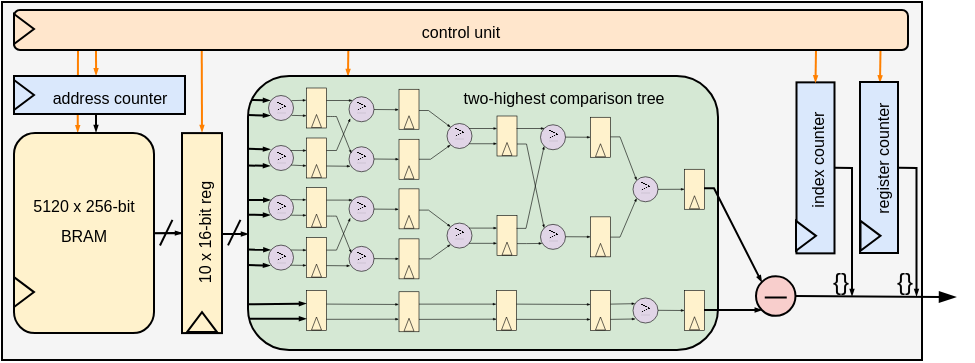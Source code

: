 <mxfile version="28.0.3">
  <diagram name="Page-1" id="Lm2m_auR1M7aOtymmEws">
    <mxGraphModel dx="698" dy="367" grid="1" gridSize="1" guides="1" tooltips="1" connect="1" arrows="1" fold="1" page="1" pageScale="1" pageWidth="595" pageHeight="842" math="1" shadow="0">
      <root>
        <mxCell id="0" />
        <mxCell id="1" parent="0" />
        <mxCell id="u5LdR0DTFu8338qAbrxq-363" value="" style="rounded=0;whiteSpace=wrap;html=1;fillColor=#f5f5f5;fontColor=#333333;strokeColor=#000000;" vertex="1" parent="1">
          <mxGeometry x="24" y="16" width="460" height="179" as="geometry" />
        </mxCell>
        <mxCell id="u5LdR0DTFu8338qAbrxq-368" value="" style="endArrow=blockThin;html=1;rounded=0;endSize=1;endFill=1;entryX=1;entryY=0.5;entryDx=0;entryDy=0;fillColor=#e51400;strokeColor=#FF8000;" edge="1" parent="1">
          <mxGeometry width="50" height="50" relative="1" as="geometry">
            <mxPoint x="463.25" y="40" as="sourcePoint" />
            <mxPoint x="463" y="56.18" as="targetPoint" />
          </mxGeometry>
        </mxCell>
        <mxCell id="u5LdR0DTFu8338qAbrxq-341" value="" style="rounded=0;whiteSpace=wrap;html=1;fillColor=#dae8fc;strokeColor=#000000;rotation=-90;" vertex="1" parent="1">
          <mxGeometry x="388" y="89.43" width="85.5" height="19" as="geometry" />
        </mxCell>
        <mxCell id="u5LdR0DTFu8338qAbrxq-373" value="" style="rounded=0;whiteSpace=wrap;html=1;fillColor=#dae8fc;strokeColor=#000000;rotation=-90;" vertex="1" parent="1">
          <mxGeometry x="419.75" y="89.25" width="85.5" height="19" as="geometry" />
        </mxCell>
        <mxCell id="u5LdR0DTFu8338qAbrxq-348" value="&lt;font style=&quot;font-size: 8px;&quot;&gt;index counter&lt;/font&gt;" style="text;html=1;align=center;verticalAlign=middle;whiteSpace=wrap;rounded=0;rotation=-90;" vertex="1" parent="1">
          <mxGeometry x="384.25" y="79.56" width="93" height="30" as="geometry" />
        </mxCell>
        <mxCell id="u5LdR0DTFu8338qAbrxq-358" value="" style="endArrow=blockThin;html=1;rounded=0;endSize=1;endFill=1;entryX=0.455;entryY=-0.004;entryDx=0;entryDy=0;entryPerimeter=0;fillColor=#e51400;strokeColor=#FF8000;" edge="1" parent="1" target="u5LdR0DTFu8338qAbrxq-1">
          <mxGeometry width="50" height="50" relative="1" as="geometry">
            <mxPoint x="62" y="40" as="sourcePoint" />
            <mxPoint x="62" y="53" as="targetPoint" />
          </mxGeometry>
        </mxCell>
        <mxCell id="u5LdR0DTFu8338qAbrxq-354" value="" style="endArrow=blockThin;html=1;rounded=0;endSize=1;endFill=1;entryX=1;entryY=0.5;entryDx=0;entryDy=0;fillColor=#e51400;strokeColor=#FF8000;" edge="1" parent="1">
          <mxGeometry width="50" height="50" relative="1" as="geometry">
            <mxPoint x="431" y="40" as="sourcePoint" />
            <mxPoint x="430.75" y="56.18" as="targetPoint" />
          </mxGeometry>
        </mxCell>
        <mxCell id="u5LdR0DTFu8338qAbrxq-357" value="" style="endArrow=blockThin;html=1;rounded=0;endSize=1;endFill=1;entryX=0.48;entryY=-0.018;entryDx=0;entryDy=0;entryPerimeter=0;fillColor=#e51400;strokeColor=#FF8000;" edge="1" parent="1" target="u5LdR0DTFu8338qAbrxq-339">
          <mxGeometry width="50" height="50" relative="1" as="geometry">
            <mxPoint x="71" y="40" as="sourcePoint" />
            <mxPoint x="71" y="52" as="targetPoint" />
          </mxGeometry>
        </mxCell>
        <mxCell id="u5LdR0DTFu8338qAbrxq-360" value="" style="endArrow=blockThin;html=1;rounded=0;endSize=1;endFill=1;exitX=0.21;exitY=1.035;exitDx=0;exitDy=0;exitPerimeter=0;fillColor=#e51400;strokeColor=#FF8000;" edge="1" parent="1">
          <mxGeometry width="50" height="50" relative="1" as="geometry">
            <mxPoint x="123.87" y="39.7" as="sourcePoint" />
            <mxPoint x="124" y="81" as="targetPoint" />
          </mxGeometry>
        </mxCell>
        <mxCell id="u5LdR0DTFu8338qAbrxq-361" value="" style="endArrow=blockThin;html=1;rounded=0;endSize=1;endFill=1;fillColor=#e51400;strokeColor=#FF8000;" edge="1" parent="1">
          <mxGeometry width="50" height="50" relative="1" as="geometry">
            <mxPoint x="197.16" y="40" as="sourcePoint" />
            <mxPoint x="197" y="53" as="targetPoint" />
          </mxGeometry>
        </mxCell>
        <mxCell id="u5LdR0DTFu8338qAbrxq-352" value="&lt;font style=&quot;font-size: 8px;&quot;&gt;control unit&lt;/font&gt;" style="rounded=1;whiteSpace=wrap;html=1;fillColor=#ffe6cc;strokeColor=#000000;" vertex="1" parent="1">
          <mxGeometry x="30" y="20" width="447" height="20" as="geometry" />
        </mxCell>
        <mxCell id="u5LdR0DTFu8338qAbrxq-339" value="" style="rounded=0;whiteSpace=wrap;html=1;fillColor=#dae8fc;strokeColor=#000000;" vertex="1" parent="1">
          <mxGeometry x="30" y="53" width="85.5" height="19" as="geometry" />
        </mxCell>
        <mxCell id="u5LdR0DTFu8338qAbrxq-347" value="&lt;font style=&quot;font-size: 8px;&quot;&gt;address counter&lt;/font&gt;" style="text;html=1;align=center;verticalAlign=middle;whiteSpace=wrap;rounded=0;" vertex="1" parent="1">
          <mxGeometry x="24" y="47.5" width="108" height="30" as="geometry" />
        </mxCell>
        <mxCell id="u5LdR0DTFu8338qAbrxq-321" value="" style="rounded=1;whiteSpace=wrap;html=1;fillColor=#d5e8d4;strokeColor=#000000;" vertex="1" parent="1">
          <mxGeometry x="147" y="53" width="235" height="137" as="geometry" />
        </mxCell>
        <mxCell id="u5LdR0DTFu8338qAbrxq-265" value="" style="ellipse;whiteSpace=wrap;html=1;aspect=fixed;fillColor=#e1d5e7;strokeColor=#000000;strokeWidth=0.3;" vertex="1" parent="1">
          <mxGeometry x="157" y="137.3" width="12.5" height="12.5" as="geometry" />
        </mxCell>
        <mxCell id="u5LdR0DTFu8338qAbrxq-301" value="&lt;font style=&quot;font-size: 6px;&quot;&gt;$$\geq$$&lt;/font&gt;" style="text;html=1;align=center;verticalAlign=middle;whiteSpace=wrap;rounded=0;fillColor=none;strokeColor=none;" vertex="1" parent="1">
          <mxGeometry x="155.75" y="136.43" width="15" height="15" as="geometry" />
        </mxCell>
        <mxCell id="u5LdR0DTFu8338qAbrxq-231" value="" style="ellipse;whiteSpace=wrap;html=1;aspect=fixed;fillColor=#f8cecc;strokeColor=#000000;strokeWidth=1;" vertex="1" parent="1">
          <mxGeometry x="401" y="153.18" width="19.75" height="19.75" as="geometry" />
        </mxCell>
        <mxCell id="u5LdR0DTFu8338qAbrxq-228" value="" style="ellipse;whiteSpace=wrap;html=1;aspect=fixed;fillColor=#e1d5e7;strokeColor=#000000;strokeWidth=0.3;" vertex="1" parent="1">
          <mxGeometry x="339.25" y="163.75" width="12.5" height="12.5" as="geometry" />
        </mxCell>
        <mxCell id="u5LdR0DTFu8338qAbrxq-226" value="" style="ellipse;whiteSpace=wrap;html=1;aspect=fixed;fillColor=#e1d5e7;strokeColor=#000000;strokeWidth=0.3;" vertex="1" parent="1">
          <mxGeometry x="339.25" y="103.13" width="12.5" height="12.5" as="geometry" />
        </mxCell>
        <mxCell id="u5LdR0DTFu8338qAbrxq-264" value="" style="ellipse;whiteSpace=wrap;html=1;aspect=fixed;fillColor=#e1d5e7;strokeColor=#000000;strokeWidth=0.3;" vertex="1" parent="1">
          <mxGeometry x="157" y="112.3" width="12.5" height="12.5" as="geometry" />
        </mxCell>
        <mxCell id="u5LdR0DTFu8338qAbrxq-261" value="" style="ellipse;whiteSpace=wrap;html=1;aspect=fixed;fillColor=#e1d5e7;strokeColor=#000000;strokeWidth=0.3;" vertex="1" parent="1">
          <mxGeometry x="293" y="126.93" width="12.5" height="12.5" as="geometry" />
        </mxCell>
        <mxCell id="u5LdR0DTFu8338qAbrxq-216" value="" style="ellipse;whiteSpace=wrap;html=1;aspect=fixed;fillColor=#e1d5e7;strokeColor=#000000;strokeWidth=0.3;" vertex="1" parent="1">
          <mxGeometry x="293" y="77.13" width="12.5" height="12.5" as="geometry" />
        </mxCell>
        <mxCell id="u5LdR0DTFu8338qAbrxq-217" value="&lt;font style=&quot;font-size: 6px;&quot;&gt;$$\geq$$&lt;/font&gt;" style="text;html=1;align=center;verticalAlign=middle;whiteSpace=wrap;rounded=0;fillColor=none;strokeColor=none;" vertex="1" parent="1">
          <mxGeometry x="291.75" y="75.63" width="15" height="15" as="geometry" />
        </mxCell>
        <mxCell id="u5LdR0DTFu8338qAbrxq-269" value="&lt;font style=&quot;font-size: 6px;&quot;&gt;$$\geq$$&lt;/font&gt;" style="text;html=1;align=center;verticalAlign=middle;whiteSpace=wrap;rounded=0;fillColor=none;strokeColor=none;" vertex="1" parent="1">
          <mxGeometry x="291.75" y="125.43" width="15" height="15" as="geometry" />
        </mxCell>
        <mxCell id="u5LdR0DTFu8338qAbrxq-208" value="" style="ellipse;whiteSpace=wrap;html=1;aspect=fixed;fillColor=#e1d5e7;strokeColor=#000000;strokeWidth=0.3;" vertex="1" parent="1">
          <mxGeometry x="246.25" y="76.5" width="12.5" height="12.5" as="geometry" />
        </mxCell>
        <mxCell id="u5LdR0DTFu8338qAbrxq-192" value="" style="ellipse;whiteSpace=wrap;html=1;aspect=fixed;fillColor=#e1d5e7;strokeColor=#000000;strokeWidth=0.3;" vertex="1" parent="1">
          <mxGeometry x="197.25" y="88.13" width="12.5" height="12.5" as="geometry" />
        </mxCell>
        <mxCell id="u5LdR0DTFu8338qAbrxq-190" value="" style="ellipse;whiteSpace=wrap;html=1;aspect=fixed;fillColor=#e1d5e7;strokeColor=#000000;strokeWidth=0.3;" vertex="1" parent="1">
          <mxGeometry x="197.25" y="63.13" width="12.5" height="12.5" as="geometry" />
        </mxCell>
        <mxCell id="u5LdR0DTFu8338qAbrxq-169" value="" style="ellipse;whiteSpace=wrap;html=1;aspect=fixed;fillColor=#e1d5e7;strokeColor=#000000;strokeWidth=0.3;" vertex="1" parent="1">
          <mxGeometry x="157" y="62.5" width="12.5" height="12.5" as="geometry" />
        </mxCell>
        <mxCell id="u5LdR0DTFu8338qAbrxq-174" value="" style="ellipse;whiteSpace=wrap;html=1;aspect=fixed;fillColor=#e1d5e7;strokeColor=#000000;strokeWidth=0.3;" vertex="1" parent="1">
          <mxGeometry x="157" y="87.5" width="12.5" height="12.5" as="geometry" />
        </mxCell>
        <mxCell id="u5LdR0DTFu8338qAbrxq-191" value="&lt;font style=&quot;font-size: 6px;&quot;&gt;$$\geq$$&lt;/font&gt;" style="text;html=1;align=center;verticalAlign=middle;whiteSpace=wrap;rounded=0;fillColor=none;strokeColor=none;" vertex="1" parent="1">
          <mxGeometry x="196" y="61.63" width="15" height="15" as="geometry" />
        </mxCell>
        <mxCell id="u5LdR0DTFu8338qAbrxq-193" value="&lt;font style=&quot;font-size: 6px;&quot;&gt;$$\geq$$&lt;/font&gt;" style="text;html=1;align=center;verticalAlign=middle;whiteSpace=wrap;rounded=0;fillColor=none;strokeColor=none;" vertex="1" parent="1">
          <mxGeometry x="196" y="86.63" width="15" height="15" as="geometry" />
        </mxCell>
        <mxCell id="u5LdR0DTFu8338qAbrxq-209" value="&lt;font style=&quot;font-size: 6px;&quot;&gt;$$\geq$$&lt;/font&gt;" style="text;html=1;align=center;verticalAlign=middle;whiteSpace=wrap;rounded=0;fillColor=none;strokeColor=none;" vertex="1" parent="1">
          <mxGeometry x="245" y="74" width="15" height="15" as="geometry" />
        </mxCell>
        <mxCell id="u5LdR0DTFu8338qAbrxq-227" value="&lt;font style=&quot;font-size: 6px;&quot;&gt;$$\geq$$&lt;/font&gt;" style="text;html=1;align=center;verticalAlign=middle;whiteSpace=wrap;rounded=0;fillColor=none;strokeColor=none;" vertex="1" parent="1">
          <mxGeometry x="338" y="101.63" width="15" height="15" as="geometry" />
        </mxCell>
        <mxCell id="u5LdR0DTFu8338qAbrxq-229" value="&lt;font style=&quot;font-size: 6px;&quot;&gt;$$\geq$$&lt;/font&gt;" style="text;html=1;align=center;verticalAlign=middle;whiteSpace=wrap;rounded=0;fillColor=none;strokeColor=none;" vertex="1" parent="1">
          <mxGeometry x="338" y="162.13" width="15" height="15" as="geometry" />
        </mxCell>
        <mxCell id="u5LdR0DTFu8338qAbrxq-334" style="edgeStyle=orthogonalEdgeStyle;rounded=0;orthogonalLoop=1;jettySize=auto;html=1;entryX=0.5;entryY=1;entryDx=0;entryDy=0;endSize=1;endArrow=blockThin;endFill=1;" edge="1" parent="1" source="u5LdR0DTFu8338qAbrxq-1" target="u5LdR0DTFu8338qAbrxq-5">
          <mxGeometry relative="1" as="geometry" />
        </mxCell>
        <mxCell id="u5LdR0DTFu8338qAbrxq-1" value="&lt;font style=&quot;font-size: 8px;&quot; face=&quot;Helvetica&quot;&gt;BRAM&lt;/font&gt;" style="rounded=1;whiteSpace=wrap;html=1;fillColor=#fff2cc;strokeColor=#000000;" vertex="1" parent="1">
          <mxGeometry x="30" y="81.55" width="70" height="100" as="geometry" />
        </mxCell>
        <mxCell id="u5LdR0DTFu8338qAbrxq-2" value="&lt;font style=&quot;font-size: 8px;&quot;&gt;5120 x 256-bit&lt;/font&gt;" style="text;html=1;align=center;verticalAlign=middle;whiteSpace=wrap;rounded=0;" vertex="1" parent="1">
          <mxGeometry x="25" y="111.55" width="80" height="10" as="geometry" />
        </mxCell>
        <mxCell id="u5LdR0DTFu8338qAbrxq-5" value="" style="rounded=0;whiteSpace=wrap;html=1;rotation=90;fillColor=#fff2cc;strokeColor=#000000;" vertex="1" parent="1">
          <mxGeometry x="74" y="121.55" width="100" height="20" as="geometry" />
        </mxCell>
        <mxCell id="u5LdR0DTFu8338qAbrxq-8" value="" style="triangle;whiteSpace=wrap;html=1;fillColor=#FFF2CC;strokeColor=#000000;" vertex="1" parent="1">
          <mxGeometry x="30" y="153.55" width="10" height="15" as="geometry" />
        </mxCell>
        <mxCell id="u5LdR0DTFu8338qAbrxq-3" value="" style="triangle;whiteSpace=wrap;html=1;fillColor=#fff2cc;strokeColor=#000000;rotation=-90;" vertex="1" parent="1">
          <mxGeometry x="119" y="168.55" width="10" height="15" as="geometry" />
        </mxCell>
        <mxCell id="u5LdR0DTFu8338qAbrxq-9" value="&lt;font style=&quot;font-size: 8px;&quot;&gt;10 x 16-bit&amp;nbsp;reg&lt;/font&gt;" style="text;html=1;align=center;verticalAlign=middle;whiteSpace=wrap;rounded=0;rotation=-90;" vertex="1" parent="1">
          <mxGeometry x="87.75" y="126.05" width="72.5" height="11" as="geometry" />
        </mxCell>
        <mxCell id="u5LdR0DTFu8338qAbrxq-170" value="" style="rounded=0;whiteSpace=wrap;html=1;strokeWidth=0.3;fillColor=#fff2cc;strokeColor=#000000;" vertex="1" parent="1">
          <mxGeometry x="271" y="160" width="10" height="20" as="geometry" />
        </mxCell>
        <mxCell id="u5LdR0DTFu8338qAbrxq-171" value="" style="triangle;whiteSpace=wrap;html=1;rotation=-90;strokeWidth=0.3;fillColor=#fff2cc;strokeColor=#000000;" vertex="1" parent="1">
          <mxGeometry x="272.75" y="174" width="6.5" height="5" as="geometry" />
        </mxCell>
        <mxCell id="u5LdR0DTFu8338qAbrxq-180" value="" style="rounded=0;whiteSpace=wrap;html=1;strokeWidth=0.3;fillColor=#fff2cc;strokeColor=#000000;" vertex="1" parent="1">
          <mxGeometry x="176" y="58.75" width="10" height="20" as="geometry" />
        </mxCell>
        <mxCell id="u5LdR0DTFu8338qAbrxq-181" value="" style="triangle;whiteSpace=wrap;html=1;rotation=-90;strokeWidth=0.3;fillColor=#fff2cc;strokeColor=#000000;" vertex="1" parent="1">
          <mxGeometry x="177.75" y="72.75" width="6.5" height="5" as="geometry" />
        </mxCell>
        <mxCell id="u5LdR0DTFu8338qAbrxq-182" value="" style="rounded=0;whiteSpace=wrap;html=1;strokeWidth=0.3;fillColor=#fff2cc;strokeColor=#000000;" vertex="1" parent="1">
          <mxGeometry x="176" y="83.75" width="10" height="20" as="geometry" />
        </mxCell>
        <mxCell id="u5LdR0DTFu8338qAbrxq-183" value="" style="triangle;whiteSpace=wrap;html=1;rotation=-90;strokeWidth=0.3;fillColor=#fff2cc;strokeColor=#000000;" vertex="1" parent="1">
          <mxGeometry x="177.75" y="97.75" width="6.5" height="5" as="geometry" />
        </mxCell>
        <mxCell id="u5LdR0DTFu8338qAbrxq-188" value="" style="rounded=0;whiteSpace=wrap;html=1;strokeWidth=0.3;fillColor=#fff2cc;strokeColor=#000000;" vertex="1" parent="1">
          <mxGeometry x="176" y="160" width="10" height="20" as="geometry" />
        </mxCell>
        <mxCell id="u5LdR0DTFu8338qAbrxq-189" value="" style="triangle;whiteSpace=wrap;html=1;rotation=-90;strokeWidth=0.3;fillColor=#fff2cc;strokeColor=#000000;" vertex="1" parent="1">
          <mxGeometry x="177.75" y="174" width="6.5" height="5" as="geometry" />
        </mxCell>
        <mxCell id="u5LdR0DTFu8338qAbrxq-198" value="" style="rounded=0;whiteSpace=wrap;html=1;strokeWidth=0.3;fillColor=#fff2cc;strokeColor=#000000;" vertex="1" parent="1">
          <mxGeometry x="222.25" y="59.38" width="10" height="20" as="geometry" />
        </mxCell>
        <mxCell id="u5LdR0DTFu8338qAbrxq-199" value="" style="triangle;whiteSpace=wrap;html=1;rotation=-90;strokeWidth=0.3;fillColor=#fff2cc;strokeColor=#000000;" vertex="1" parent="1">
          <mxGeometry x="224" y="73.38" width="6.5" height="5" as="geometry" />
        </mxCell>
        <mxCell id="u5LdR0DTFu8338qAbrxq-200" value="" style="rounded=0;whiteSpace=wrap;html=1;strokeWidth=0.3;fillColor=#fff2cc;strokeColor=#000000;" vertex="1" parent="1">
          <mxGeometry x="222.25" y="84.38" width="10" height="20" as="geometry" />
        </mxCell>
        <mxCell id="u5LdR0DTFu8338qAbrxq-201" value="" style="triangle;whiteSpace=wrap;html=1;rotation=-90;strokeWidth=0.3;fillColor=#fff2cc;strokeColor=#000000;" vertex="1" parent="1">
          <mxGeometry x="224" y="98.38" width="6.5" height="5" as="geometry" />
        </mxCell>
        <mxCell id="u5LdR0DTFu8338qAbrxq-206" value="" style="rounded=0;whiteSpace=wrap;html=1;strokeWidth=0.3;fillColor=#fff2cc;strokeColor=#000000;" vertex="1" parent="1">
          <mxGeometry x="222.25" y="160.63" width="10" height="20" as="geometry" />
        </mxCell>
        <mxCell id="u5LdR0DTFu8338qAbrxq-207" value="" style="triangle;whiteSpace=wrap;html=1;rotation=-90;strokeWidth=0.3;fillColor=#fff2cc;strokeColor=#000000;" vertex="1" parent="1">
          <mxGeometry x="224" y="174.63" width="6.5" height="5" as="geometry" />
        </mxCell>
        <mxCell id="u5LdR0DTFu8338qAbrxq-212" value="" style="rounded=0;whiteSpace=wrap;html=1;strokeWidth=0.3;fillColor=#fff2cc;strokeColor=#000000;" vertex="1" parent="1">
          <mxGeometry x="271.25" y="72.75" width="10" height="20" as="geometry" />
        </mxCell>
        <mxCell id="u5LdR0DTFu8338qAbrxq-213" value="" style="triangle;whiteSpace=wrap;html=1;rotation=-90;strokeWidth=0.3;fillColor=#fff2cc;strokeColor=#000000;" vertex="1" parent="1">
          <mxGeometry x="273" y="86.75" width="6.5" height="5" as="geometry" />
        </mxCell>
        <mxCell id="u5LdR0DTFu8338qAbrxq-218" value="" style="rounded=0;whiteSpace=wrap;html=1;strokeWidth=0.3;fillColor=#fff2cc;strokeColor=#000000;" vertex="1" parent="1">
          <mxGeometry x="318" y="73.38" width="10" height="20" as="geometry" />
        </mxCell>
        <mxCell id="u5LdR0DTFu8338qAbrxq-219" value="" style="triangle;whiteSpace=wrap;html=1;rotation=-90;strokeWidth=0.3;fillColor=#fff2cc;strokeColor=#000000;" vertex="1" parent="1">
          <mxGeometry x="319.75" y="87.38" width="6.5" height="5" as="geometry" />
        </mxCell>
        <mxCell id="u5LdR0DTFu8338qAbrxq-224" value="" style="rounded=0;whiteSpace=wrap;html=1;strokeWidth=0.3;fillColor=#fff2cc;strokeColor=#000000;" vertex="1" parent="1">
          <mxGeometry x="318" y="160" width="10" height="20" as="geometry" />
        </mxCell>
        <mxCell id="u5LdR0DTFu8338qAbrxq-225" value="" style="triangle;whiteSpace=wrap;html=1;rotation=-90;strokeWidth=0.3;fillColor=#fff2cc;strokeColor=#000000;" vertex="1" parent="1">
          <mxGeometry x="319.75" y="174" width="6.5" height="5" as="geometry" />
        </mxCell>
        <mxCell id="u5LdR0DTFu8338qAbrxq-235" value="" style="rounded=0;whiteSpace=wrap;html=1;strokeWidth=0.3;fillColor=#fff2cc;strokeColor=#000000;" vertex="1" parent="1">
          <mxGeometry x="365" y="99.38" width="10" height="20" as="geometry" />
        </mxCell>
        <mxCell id="u5LdR0DTFu8338qAbrxq-236" value="" style="triangle;whiteSpace=wrap;html=1;rotation=-90;strokeWidth=0.3;fillColor=#fff2cc;strokeColor=#000000;" vertex="1" parent="1">
          <mxGeometry x="366.75" y="113.38" width="6.5" height="5" as="geometry" />
        </mxCell>
        <mxCell id="u5LdR0DTFu8338qAbrxq-237" value="" style="rounded=0;whiteSpace=wrap;html=1;strokeWidth=0.3;fillColor=#fff2cc;strokeColor=#000000;" vertex="1" parent="1">
          <mxGeometry x="365" y="160" width="10" height="20" as="geometry" />
        </mxCell>
        <mxCell id="u5LdR0DTFu8338qAbrxq-238" value="" style="triangle;whiteSpace=wrap;html=1;rotation=-90;strokeWidth=0.3;fillColor=#fff2cc;strokeColor=#000000;" vertex="1" parent="1">
          <mxGeometry x="366.75" y="173.88" width="6.5" height="5" as="geometry" />
        </mxCell>
        <mxCell id="u5LdR0DTFu8338qAbrxq-240" value="" style="endArrow=blockThin;html=1;rounded=0;entryX=-0.012;entryY=0.306;entryDx=0;entryDy=0;entryPerimeter=0;endFill=1;endSize=1;strokeWidth=0.3;exitX=0.921;exitY=0.205;exitDx=0;exitDy=0;exitPerimeter=0;" edge="1" parent="1" source="u5LdR0DTFu8338qAbrxq-169" target="u5LdR0DTFu8338qAbrxq-180">
          <mxGeometry width="50" height="50" relative="1" as="geometry">
            <mxPoint x="169" y="65" as="sourcePoint" />
            <mxPoint x="225" y="55" as="targetPoint" />
          </mxGeometry>
        </mxCell>
        <mxCell id="u5LdR0DTFu8338qAbrxq-241" value="" style="endArrow=blockThin;html=1;rounded=0;exitX=0.922;exitY=0.795;exitDx=0;exitDy=0;exitPerimeter=0;entryX=-0.012;entryY=0.306;entryDx=0;entryDy=0;entryPerimeter=0;endFill=1;endSize=1;strokeWidth=0.3;" edge="1" parent="1" source="u5LdR0DTFu8338qAbrxq-169">
          <mxGeometry width="50" height="50" relative="1" as="geometry">
            <mxPoint x="162" y="72.62" as="sourcePoint" />
            <mxPoint x="176" y="72.62" as="targetPoint" />
          </mxGeometry>
        </mxCell>
        <mxCell id="u5LdR0DTFu8338qAbrxq-245" value="" style="endArrow=blockThin;html=1;rounded=0;exitX=0.839;exitY=0.33;exitDx=0;exitDy=0;exitPerimeter=0;endFill=1;endSize=1;strokeWidth=0.3;" edge="1" parent="1">
          <mxGeometry width="50" height="50" relative="1" as="geometry">
            <mxPoint x="186" y="65" as="sourcePoint" />
            <mxPoint x="199" y="65" as="targetPoint" />
          </mxGeometry>
        </mxCell>
        <mxCell id="u5LdR0DTFu8338qAbrxq-246" value="" style="endArrow=blockThin;html=1;rounded=0;exitX=1.016;exitY=0.712;exitDx=0;exitDy=0;exitPerimeter=0;endFill=1;endSize=1;strokeWidth=0.3;entryX=0.162;entryY=0.322;entryDx=0;entryDy=0;entryPerimeter=0;" edge="1" parent="1" source="u5LdR0DTFu8338qAbrxq-180" target="u5LdR0DTFu8338qAbrxq-193">
          <mxGeometry width="50" height="50" relative="1" as="geometry">
            <mxPoint x="186" y="72.66" as="sourcePoint" />
            <mxPoint x="199" y="72.66" as="targetPoint" />
            <Array as="points">
              <mxPoint x="187" y="73" />
              <mxPoint x="188" y="73" />
              <mxPoint x="189" y="73" />
              <mxPoint x="190" y="73" />
              <mxPoint x="191" y="73" />
            </Array>
          </mxGeometry>
        </mxCell>
        <mxCell id="u5LdR0DTFu8338qAbrxq-247" value="" style="endArrow=blockThin;html=1;rounded=0;entryX=-0.012;entryY=0.306;entryDx=0;entryDy=0;entryPerimeter=0;endFill=1;endSize=1;strokeWidth=0.3;" edge="1" parent="1">
          <mxGeometry width="50" height="50" relative="1" as="geometry">
            <mxPoint x="168" y="90" as="sourcePoint" />
            <mxPoint x="176" y="90.03" as="targetPoint" />
          </mxGeometry>
        </mxCell>
        <mxCell id="u5LdR0DTFu8338qAbrxq-248" value="" style="endArrow=blockThin;html=1;rounded=0;exitX=0.902;exitY=0.783;exitDx=0;exitDy=0;exitPerimeter=0;entryX=-0.012;entryY=0.306;entryDx=0;entryDy=0;entryPerimeter=0;endFill=1;endSize=1;strokeWidth=0.3;" edge="1" parent="1" source="u5LdR0DTFu8338qAbrxq-174">
          <mxGeometry width="50" height="50" relative="1" as="geometry">
            <mxPoint x="162" y="97.65" as="sourcePoint" />
            <mxPoint x="176" y="97.65" as="targetPoint" />
          </mxGeometry>
        </mxCell>
        <mxCell id="u5LdR0DTFu8338qAbrxq-249" value="" style="endArrow=blockThin;html=1;rounded=0;exitX=0.839;exitY=0.33;exitDx=0;exitDy=0;exitPerimeter=0;entryX=0.132;entryY=0.75;entryDx=0;entryDy=0;entryPerimeter=0;endFill=1;endSize=1;strokeWidth=0.3;" edge="1" parent="1" target="u5LdR0DTFu8338qAbrxq-193">
          <mxGeometry width="50" height="50" relative="1" as="geometry">
            <mxPoint x="186" y="97.75" as="sourcePoint" />
            <mxPoint x="200" y="97.75" as="targetPoint" />
          </mxGeometry>
        </mxCell>
        <mxCell id="u5LdR0DTFu8338qAbrxq-250" value="" style="endArrow=blockThin;html=1;rounded=0;exitX=0.839;exitY=0.33;exitDx=0;exitDy=0;exitPerimeter=0;entryX=0.127;entryY=0.819;entryDx=0;entryDy=0;entryPerimeter=0;endFill=1;endSize=1;strokeWidth=0.3;" edge="1" parent="1" target="u5LdR0DTFu8338qAbrxq-191">
          <mxGeometry width="50" height="50" relative="1" as="geometry">
            <mxPoint x="186" y="90" as="sourcePoint" />
            <mxPoint x="200" y="90" as="targetPoint" />
            <Array as="points">
              <mxPoint x="191" y="90" />
            </Array>
          </mxGeometry>
        </mxCell>
        <mxCell id="u5LdR0DTFu8338qAbrxq-251" value="" style="endArrow=blockThin;html=1;rounded=0;exitX=0.839;exitY=0.33;exitDx=0;exitDy=0;exitPerimeter=0;endFill=1;endSize=1;strokeWidth=0.3;entryX=0;entryY=0.5;entryDx=0;entryDy=0;" edge="1" parent="1" target="u5LdR0DTFu8338qAbrxq-200">
          <mxGeometry width="50" height="50" relative="1" as="geometry">
            <mxPoint x="209.75" y="94.25" as="sourcePoint" />
            <mxPoint x="221" y="94" as="targetPoint" />
          </mxGeometry>
        </mxCell>
        <mxCell id="u5LdR0DTFu8338qAbrxq-252" value="" style="endArrow=blockThin;html=1;rounded=0;exitX=0.839;exitY=0.33;exitDx=0;exitDy=0;exitPerimeter=0;endFill=1;endSize=1;strokeWidth=0.3;entryX=-0.009;entryY=0.511;entryDx=0;entryDy=0;entryPerimeter=0;" edge="1" parent="1" target="u5LdR0DTFu8338qAbrxq-198">
          <mxGeometry width="50" height="50" relative="1" as="geometry">
            <mxPoint x="209.75" y="69.5" as="sourcePoint" />
            <mxPoint x="222" y="69.25" as="targetPoint" />
          </mxGeometry>
        </mxCell>
        <mxCell id="u5LdR0DTFu8338qAbrxq-253" value="" style="endArrow=blockThin;html=1;rounded=0;exitX=0.839;exitY=0.33;exitDx=0;exitDy=0;exitPerimeter=0;endFill=1;endSize=1;strokeWidth=0.3;entryX=0;entryY=0;entryDx=0;entryDy=0;" edge="1" parent="1" target="u5LdR0DTFu8338qAbrxq-208">
          <mxGeometry width="50" height="50" relative="1" as="geometry">
            <mxPoint x="232.25" y="70" as="sourcePoint" />
            <mxPoint x="244.5" y="70.5" as="targetPoint" />
            <Array as="points">
              <mxPoint x="237" y="70" />
            </Array>
          </mxGeometry>
        </mxCell>
        <mxCell id="u5LdR0DTFu8338qAbrxq-254" value="" style="endArrow=blockThin;html=1;rounded=0;exitX=0.839;exitY=0.33;exitDx=0;exitDy=0;exitPerimeter=0;endFill=1;endSize=1;strokeWidth=0.3;entryX=0;entryY=1;entryDx=0;entryDy=0;" edge="1" parent="1" target="u5LdR0DTFu8338qAbrxq-208">
          <mxGeometry width="50" height="50" relative="1" as="geometry">
            <mxPoint x="232.25" y="94.38" as="sourcePoint" />
            <mxPoint x="247" y="103.38" as="targetPoint" />
            <Array as="points">
              <mxPoint x="238" y="94.38" />
            </Array>
          </mxGeometry>
        </mxCell>
        <mxCell id="u5LdR0DTFu8338qAbrxq-255" value="" style="endArrow=blockThin;html=1;rounded=0;exitX=0.839;exitY=0.33;exitDx=0;exitDy=0;exitPerimeter=0;entryX=-0.012;entryY=0.306;entryDx=0;entryDy=0;entryPerimeter=0;endFill=1;endSize=1;strokeWidth=0.3;" edge="1" parent="1">
          <mxGeometry width="50" height="50" relative="1" as="geometry">
            <mxPoint x="257.25" y="79" as="sourcePoint" />
            <mxPoint x="271.25" y="79" as="targetPoint" />
          </mxGeometry>
        </mxCell>
        <mxCell id="u5LdR0DTFu8338qAbrxq-256" value="" style="endArrow=blockThin;html=1;rounded=0;exitX=0.839;exitY=0.33;exitDx=0;exitDy=0;exitPerimeter=0;entryX=-0.012;entryY=0.306;entryDx=0;entryDy=0;entryPerimeter=0;endFill=1;endSize=1;strokeWidth=0.3;" edge="1" parent="1">
          <mxGeometry width="50" height="50" relative="1" as="geometry">
            <mxPoint x="257.25" y="86.62" as="sourcePoint" />
            <mxPoint x="271.25" y="86.62" as="targetPoint" />
          </mxGeometry>
        </mxCell>
        <mxCell id="u5LdR0DTFu8338qAbrxq-257" value="" style="endArrow=blockThin;html=1;rounded=0;exitX=0.839;exitY=0.33;exitDx=0;exitDy=0;exitPerimeter=0;entryX=-0.012;entryY=0.306;entryDx=0;entryDy=0;entryPerimeter=0;endFill=1;endSize=1;strokeWidth=0.3;" edge="1" parent="1">
          <mxGeometry width="50" height="50" relative="1" as="geometry">
            <mxPoint x="281" y="79" as="sourcePoint" />
            <mxPoint x="295" y="79" as="targetPoint" />
          </mxGeometry>
        </mxCell>
        <mxCell id="u5LdR0DTFu8338qAbrxq-258" value="" style="endArrow=blockThin;html=1;rounded=0;exitX=0.839;exitY=0.33;exitDx=0;exitDy=0;exitPerimeter=0;endFill=1;endSize=1;strokeWidth=0.3;entryX=0;entryY=0;entryDx=0;entryDy=0;" edge="1" parent="1" target="u5LdR0DTFu8338qAbrxq-261">
          <mxGeometry width="50" height="50" relative="1" as="geometry">
            <mxPoint x="281.25" y="86.75" as="sourcePoint" />
            <mxPoint x="299" y="114" as="targetPoint" />
            <Array as="points">
              <mxPoint x="286" y="86.75" />
            </Array>
          </mxGeometry>
        </mxCell>
        <mxCell id="u5LdR0DTFu8338qAbrxq-259" value="" style="endArrow=blockThin;html=1;rounded=0;exitX=0.839;exitY=0.33;exitDx=0;exitDy=0;exitPerimeter=0;entryX=0;entryY=0.5;entryDx=0;entryDy=0;endFill=1;endSize=1;strokeWidth=0.3;" edge="1" parent="1" target="u5LdR0DTFu8338qAbrxq-218">
          <mxGeometry width="50" height="50" relative="1" as="geometry">
            <mxPoint x="305.5" y="83.31" as="sourcePoint" />
            <mxPoint x="319.5" y="83.31" as="targetPoint" />
          </mxGeometry>
        </mxCell>
        <mxCell id="u5LdR0DTFu8338qAbrxq-260" value="" style="ellipse;whiteSpace=wrap;html=1;aspect=fixed;fillColor=#e1d5e7;strokeColor=#000000;strokeWidth=0.3;" vertex="1" parent="1">
          <mxGeometry x="246.25" y="126.3" width="12.5" height="12.5" as="geometry" />
        </mxCell>
        <mxCell id="u5LdR0DTFu8338qAbrxq-262" value="" style="ellipse;whiteSpace=wrap;html=1;aspect=fixed;fillColor=#e1d5e7;strokeColor=#000000;strokeWidth=0.3;" vertex="1" parent="1">
          <mxGeometry x="197.25" y="137.93" width="12.5" height="12.5" as="geometry" />
        </mxCell>
        <mxCell id="u5LdR0DTFu8338qAbrxq-263" value="" style="ellipse;whiteSpace=wrap;html=1;aspect=fixed;fillColor=#e1d5e7;strokeColor=#000000;strokeWidth=0.3;" vertex="1" parent="1">
          <mxGeometry x="197.25" y="112.93" width="12.5" height="12.5" as="geometry" />
        </mxCell>
        <mxCell id="u5LdR0DTFu8338qAbrxq-266" value="&lt;font style=&quot;font-size: 6px;&quot;&gt;$$\geq$$&lt;/font&gt;" style="text;html=1;align=center;verticalAlign=middle;whiteSpace=wrap;rounded=0;fillColor=none;strokeColor=none;" vertex="1" parent="1">
          <mxGeometry x="196" y="111.43" width="15" height="15" as="geometry" />
        </mxCell>
        <mxCell id="u5LdR0DTFu8338qAbrxq-267" value="&lt;font style=&quot;font-size: 6px;&quot;&gt;$$\geq$$&lt;/font&gt;" style="text;html=1;align=center;verticalAlign=middle;whiteSpace=wrap;rounded=0;fillColor=none;strokeColor=none;" vertex="1" parent="1">
          <mxGeometry x="196" y="136.43" width="15" height="15" as="geometry" />
        </mxCell>
        <mxCell id="u5LdR0DTFu8338qAbrxq-268" value="&lt;font style=&quot;font-size: 6px;&quot;&gt;$$\geq$$&lt;/font&gt;" style="text;html=1;align=center;verticalAlign=middle;whiteSpace=wrap;rounded=0;fillColor=none;strokeColor=none;" vertex="1" parent="1">
          <mxGeometry x="245" y="124.8" width="15" height="15" as="geometry" />
        </mxCell>
        <mxCell id="u5LdR0DTFu8338qAbrxq-270" value="" style="rounded=0;whiteSpace=wrap;html=1;strokeWidth=0.3;fillColor=#fff2cc;strokeColor=#000000;" vertex="1" parent="1">
          <mxGeometry x="176" y="108.55" width="10" height="20" as="geometry" />
        </mxCell>
        <mxCell id="u5LdR0DTFu8338qAbrxq-271" value="" style="triangle;whiteSpace=wrap;html=1;rotation=-90;strokeWidth=0.3;fillColor=#fff2cc;strokeColor=#000000;" vertex="1" parent="1">
          <mxGeometry x="177.75" y="122.55" width="6.5" height="5" as="geometry" />
        </mxCell>
        <mxCell id="u5LdR0DTFu8338qAbrxq-272" value="" style="rounded=0;whiteSpace=wrap;html=1;strokeWidth=0.3;fillColor=#fff2cc;strokeColor=#000000;" vertex="1" parent="1">
          <mxGeometry x="176" y="133.55" width="10" height="20" as="geometry" />
        </mxCell>
        <mxCell id="u5LdR0DTFu8338qAbrxq-273" value="" style="triangle;whiteSpace=wrap;html=1;rotation=-90;strokeWidth=0.3;fillColor=#fff2cc;strokeColor=#000000;" vertex="1" parent="1">
          <mxGeometry x="177.75" y="147.55" width="6.5" height="5" as="geometry" />
        </mxCell>
        <mxCell id="u5LdR0DTFu8338qAbrxq-274" value="" style="rounded=0;whiteSpace=wrap;html=1;strokeWidth=0.3;fillColor=#fff2cc;strokeColor=#000000;" vertex="1" parent="1">
          <mxGeometry x="222.25" y="109.18" width="10" height="20" as="geometry" />
        </mxCell>
        <mxCell id="u5LdR0DTFu8338qAbrxq-275" value="" style="triangle;whiteSpace=wrap;html=1;rotation=-90;strokeWidth=0.3;fillColor=#fff2cc;strokeColor=#000000;" vertex="1" parent="1">
          <mxGeometry x="224" y="123.18" width="6.5" height="5" as="geometry" />
        </mxCell>
        <mxCell id="u5LdR0DTFu8338qAbrxq-276" value="" style="rounded=0;whiteSpace=wrap;html=1;strokeWidth=0.3;fillColor=#fff2cc;strokeColor=#000000;" vertex="1" parent="1">
          <mxGeometry x="222.25" y="134.18" width="10" height="20" as="geometry" />
        </mxCell>
        <mxCell id="u5LdR0DTFu8338qAbrxq-277" value="" style="triangle;whiteSpace=wrap;html=1;rotation=-90;strokeWidth=0.3;fillColor=#fff2cc;strokeColor=#000000;" vertex="1" parent="1">
          <mxGeometry x="224" y="148.18" width="6.5" height="5" as="geometry" />
        </mxCell>
        <mxCell id="u5LdR0DTFu8338qAbrxq-278" value="" style="rounded=0;whiteSpace=wrap;html=1;strokeWidth=0.3;fillColor=#fff2cc;strokeColor=#000000;" vertex="1" parent="1">
          <mxGeometry x="271.25" y="122.55" width="10" height="20" as="geometry" />
        </mxCell>
        <mxCell id="u5LdR0DTFu8338qAbrxq-279" value="" style="triangle;whiteSpace=wrap;html=1;rotation=-90;strokeWidth=0.3;fillColor=#fff2cc;strokeColor=#000000;" vertex="1" parent="1">
          <mxGeometry x="273" y="136.55" width="6.5" height="5" as="geometry" />
        </mxCell>
        <mxCell id="u5LdR0DTFu8338qAbrxq-280" value="" style="rounded=0;whiteSpace=wrap;html=1;strokeWidth=0.3;fillColor=#fff2cc;strokeColor=#000000;" vertex="1" parent="1">
          <mxGeometry x="318" y="123.18" width="10" height="20" as="geometry" />
        </mxCell>
        <mxCell id="u5LdR0DTFu8338qAbrxq-281" value="" style="triangle;whiteSpace=wrap;html=1;rotation=-90;strokeWidth=0.3;fillColor=#fff2cc;strokeColor=#000000;" vertex="1" parent="1">
          <mxGeometry x="319.75" y="137.18" width="6.5" height="5" as="geometry" />
        </mxCell>
        <mxCell id="u5LdR0DTFu8338qAbrxq-282" value="" style="endArrow=blockThin;html=1;rounded=0;exitX=0.903;exitY=0.18;exitDx=0;exitDy=0;exitPerimeter=0;entryX=-0.012;entryY=0.306;entryDx=0;entryDy=0;entryPerimeter=0;endFill=1;endSize=1;strokeWidth=0.3;" edge="1" parent="1" target="u5LdR0DTFu8338qAbrxq-270" source="u5LdR0DTFu8338qAbrxq-264">
          <mxGeometry width="50" height="50" relative="1" as="geometry">
            <mxPoint x="162" y="114.8" as="sourcePoint" />
            <mxPoint x="225" y="104.8" as="targetPoint" />
          </mxGeometry>
        </mxCell>
        <mxCell id="u5LdR0DTFu8338qAbrxq-283" value="" style="endArrow=blockThin;html=1;rounded=0;exitX=0.907;exitY=0.804;exitDx=0;exitDy=0;exitPerimeter=0;entryX=-0.012;entryY=0.306;entryDx=0;entryDy=0;entryPerimeter=0;endFill=1;endSize=1;strokeWidth=0.3;" edge="1" parent="1" source="u5LdR0DTFu8338qAbrxq-264">
          <mxGeometry width="50" height="50" relative="1" as="geometry">
            <mxPoint x="162" y="122.42" as="sourcePoint" />
            <mxPoint x="176" y="122.42" as="targetPoint" />
          </mxGeometry>
        </mxCell>
        <mxCell id="u5LdR0DTFu8338qAbrxq-284" value="" style="endArrow=blockThin;html=1;rounded=0;exitX=0.839;exitY=0.33;exitDx=0;exitDy=0;exitPerimeter=0;endFill=1;endSize=1;strokeWidth=0.3;" edge="1" parent="1">
          <mxGeometry width="50" height="50" relative="1" as="geometry">
            <mxPoint x="186" y="114.8" as="sourcePoint" />
            <mxPoint x="199" y="114.8" as="targetPoint" />
          </mxGeometry>
        </mxCell>
        <mxCell id="u5LdR0DTFu8338qAbrxq-285" value="" style="endArrow=blockThin;html=1;rounded=0;exitX=1.016;exitY=0.712;exitDx=0;exitDy=0;exitPerimeter=0;endFill=1;endSize=1;strokeWidth=0.3;entryX=0.162;entryY=0.322;entryDx=0;entryDy=0;entryPerimeter=0;" edge="1" parent="1" source="u5LdR0DTFu8338qAbrxq-270" target="u5LdR0DTFu8338qAbrxq-267">
          <mxGeometry width="50" height="50" relative="1" as="geometry">
            <mxPoint x="186" y="122.46" as="sourcePoint" />
            <mxPoint x="199" y="122.46" as="targetPoint" />
            <Array as="points">
              <mxPoint x="187" y="122.8" />
              <mxPoint x="188" y="122.8" />
              <mxPoint x="189" y="122.8" />
              <mxPoint x="190" y="122.8" />
              <mxPoint x="191" y="122.8" />
            </Array>
          </mxGeometry>
        </mxCell>
        <mxCell id="u5LdR0DTFu8338qAbrxq-286" value="" style="endArrow=blockThin;html=1;rounded=0;entryX=-0.012;entryY=0.306;entryDx=0;entryDy=0;entryPerimeter=0;endFill=1;endSize=1;strokeWidth=0.3;exitX=0.832;exitY=0.221;exitDx=0;exitDy=0;exitPerimeter=0;" edge="1" parent="1" source="u5LdR0DTFu8338qAbrxq-301">
          <mxGeometry width="50" height="50" relative="1" as="geometry">
            <mxPoint x="169" y="140" as="sourcePoint" />
            <mxPoint x="176" y="139.83" as="targetPoint" />
          </mxGeometry>
        </mxCell>
        <mxCell id="u5LdR0DTFu8338qAbrxq-287" value="" style="endArrow=blockThin;html=1;rounded=0;exitX=0.827;exitY=0.728;exitDx=0;exitDy=0;exitPerimeter=0;entryX=-0.012;entryY=0.306;entryDx=0;entryDy=0;entryPerimeter=0;endFill=1;endSize=1;strokeWidth=0.3;" edge="1" parent="1" source="u5LdR0DTFu8338qAbrxq-301">
          <mxGeometry width="50" height="50" relative="1" as="geometry">
            <mxPoint x="162" y="147.45" as="sourcePoint" />
            <mxPoint x="176" y="147.45" as="targetPoint" />
          </mxGeometry>
        </mxCell>
        <mxCell id="u5LdR0DTFu8338qAbrxq-288" value="" style="endArrow=blockThin;html=1;rounded=0;exitX=0.839;exitY=0.33;exitDx=0;exitDy=0;exitPerimeter=0;entryX=0.122;entryY=0.749;entryDx=0;entryDy=0;entryPerimeter=0;endFill=1;endSize=1;strokeWidth=0.3;" edge="1" parent="1" target="u5LdR0DTFu8338qAbrxq-267">
          <mxGeometry width="50" height="50" relative="1" as="geometry">
            <mxPoint x="186" y="147.55" as="sourcePoint" />
            <mxPoint x="200" y="147.55" as="targetPoint" />
          </mxGeometry>
        </mxCell>
        <mxCell id="u5LdR0DTFu8338qAbrxq-289" value="" style="endArrow=blockThin;html=1;rounded=0;exitX=0.839;exitY=0.33;exitDx=0;exitDy=0;exitPerimeter=0;entryX=0.127;entryY=0.819;entryDx=0;entryDy=0;entryPerimeter=0;endFill=1;endSize=1;strokeWidth=0.3;" edge="1" parent="1" target="u5LdR0DTFu8338qAbrxq-266">
          <mxGeometry width="50" height="50" relative="1" as="geometry">
            <mxPoint x="186" y="139.8" as="sourcePoint" />
            <mxPoint x="200" y="139.8" as="targetPoint" />
            <Array as="points">
              <mxPoint x="191" y="139.8" />
            </Array>
          </mxGeometry>
        </mxCell>
        <mxCell id="u5LdR0DTFu8338qAbrxq-290" value="" style="endArrow=blockThin;html=1;rounded=0;exitX=0.839;exitY=0.33;exitDx=0;exitDy=0;exitPerimeter=0;endFill=1;endSize=1;strokeWidth=0.3;entryX=0;entryY=0.5;entryDx=0;entryDy=0;" edge="1" parent="1" target="u5LdR0DTFu8338qAbrxq-276">
          <mxGeometry width="50" height="50" relative="1" as="geometry">
            <mxPoint x="209.75" y="144.05" as="sourcePoint" />
            <mxPoint x="221" y="143.8" as="targetPoint" />
          </mxGeometry>
        </mxCell>
        <mxCell id="u5LdR0DTFu8338qAbrxq-291" value="" style="endArrow=blockThin;html=1;rounded=0;exitX=0.839;exitY=0.33;exitDx=0;exitDy=0;exitPerimeter=0;endFill=1;endSize=1;strokeWidth=0.3;entryX=-0.009;entryY=0.511;entryDx=0;entryDy=0;entryPerimeter=0;" edge="1" parent="1" target="u5LdR0DTFu8338qAbrxq-274">
          <mxGeometry width="50" height="50" relative="1" as="geometry">
            <mxPoint x="209.75" y="119.3" as="sourcePoint" />
            <mxPoint x="222" y="119.05" as="targetPoint" />
          </mxGeometry>
        </mxCell>
        <mxCell id="u5LdR0DTFu8338qAbrxq-292" value="" style="endArrow=blockThin;html=1;rounded=0;exitX=0.839;exitY=0.33;exitDx=0;exitDy=0;exitPerimeter=0;endFill=1;endSize=1;strokeWidth=0.3;entryX=0;entryY=0;entryDx=0;entryDy=0;" edge="1" parent="1" target="u5LdR0DTFu8338qAbrxq-260">
          <mxGeometry width="50" height="50" relative="1" as="geometry">
            <mxPoint x="232.25" y="119.8" as="sourcePoint" />
            <mxPoint x="244.5" y="120.3" as="targetPoint" />
            <Array as="points">
              <mxPoint x="237" y="119.8" />
            </Array>
          </mxGeometry>
        </mxCell>
        <mxCell id="u5LdR0DTFu8338qAbrxq-293" value="" style="endArrow=blockThin;html=1;rounded=0;exitX=0.839;exitY=0.33;exitDx=0;exitDy=0;exitPerimeter=0;endFill=1;endSize=1;strokeWidth=0.3;entryX=0;entryY=1;entryDx=0;entryDy=0;" edge="1" parent="1" target="u5LdR0DTFu8338qAbrxq-260">
          <mxGeometry width="50" height="50" relative="1" as="geometry">
            <mxPoint x="232.25" y="144.18" as="sourcePoint" />
            <mxPoint x="247" y="153.18" as="targetPoint" />
            <Array as="points">
              <mxPoint x="238" y="144.18" />
            </Array>
          </mxGeometry>
        </mxCell>
        <mxCell id="u5LdR0DTFu8338qAbrxq-294" value="" style="endArrow=blockThin;html=1;rounded=0;exitX=0.839;exitY=0.33;exitDx=0;exitDy=0;exitPerimeter=0;entryX=-0.012;entryY=0.306;entryDx=0;entryDy=0;entryPerimeter=0;endFill=1;endSize=1;strokeWidth=0.3;" edge="1" parent="1">
          <mxGeometry width="50" height="50" relative="1" as="geometry">
            <mxPoint x="257.25" y="128.8" as="sourcePoint" />
            <mxPoint x="271.25" y="128.8" as="targetPoint" />
          </mxGeometry>
        </mxCell>
        <mxCell id="u5LdR0DTFu8338qAbrxq-295" value="" style="endArrow=blockThin;html=1;rounded=0;exitX=0.839;exitY=0.33;exitDx=0;exitDy=0;exitPerimeter=0;entryX=-0.012;entryY=0.306;entryDx=0;entryDy=0;entryPerimeter=0;endFill=1;endSize=1;strokeWidth=0.3;" edge="1" parent="1">
          <mxGeometry width="50" height="50" relative="1" as="geometry">
            <mxPoint x="257.25" y="136.42" as="sourcePoint" />
            <mxPoint x="271.25" y="136.42" as="targetPoint" />
          </mxGeometry>
        </mxCell>
        <mxCell id="u5LdR0DTFu8338qAbrxq-297" value="" style="endArrow=blockThin;html=1;rounded=0;exitX=0.839;exitY=0.33;exitDx=0;exitDy=0;exitPerimeter=0;endFill=1;endSize=1;strokeWidth=0.3;entryX=0.068;entryY=0.763;entryDx=0;entryDy=0;entryPerimeter=0;" edge="1" parent="1" target="u5LdR0DTFu8338qAbrxq-261">
          <mxGeometry width="50" height="50" relative="1" as="geometry">
            <mxPoint x="281.25" y="136.55" as="sourcePoint" />
            <mxPoint x="293" y="145" as="targetPoint" />
            <Array as="points">
              <mxPoint x="286" y="136.55" />
            </Array>
          </mxGeometry>
        </mxCell>
        <mxCell id="u5LdR0DTFu8338qAbrxq-298" value="" style="endArrow=blockThin;html=1;rounded=0;exitX=0.839;exitY=0.33;exitDx=0;exitDy=0;exitPerimeter=0;entryX=0;entryY=0.5;entryDx=0;entryDy=0;endFill=1;endSize=1;strokeWidth=0.3;" edge="1" parent="1" target="u5LdR0DTFu8338qAbrxq-280">
          <mxGeometry width="50" height="50" relative="1" as="geometry">
            <mxPoint x="305.5" y="133.11" as="sourcePoint" />
            <mxPoint x="319.5" y="133.11" as="targetPoint" />
          </mxGeometry>
        </mxCell>
        <mxCell id="u5LdR0DTFu8338qAbrxq-299" value="" style="endArrow=blockThin;html=1;rounded=0;exitX=0.839;exitY=0.33;exitDx=0;exitDy=0;exitPerimeter=0;endFill=1;endSize=1;strokeWidth=0.3;entryX=0;entryY=1;entryDx=0;entryDy=0;" edge="1" parent="1" target="u5LdR0DTFu8338qAbrxq-216">
          <mxGeometry width="50" height="50" relative="1" as="geometry">
            <mxPoint x="281" y="128.93" as="sourcePoint" />
            <mxPoint x="294.75" y="171.18" as="targetPoint" />
            <Array as="points">
              <mxPoint x="285.75" y="128.93" />
            </Array>
          </mxGeometry>
        </mxCell>
        <mxCell id="u5LdR0DTFu8338qAbrxq-303" value="" style="endArrow=blockThin;html=1;rounded=0;exitX=0.839;exitY=0.33;exitDx=0;exitDy=0;exitPerimeter=0;endFill=1;endSize=1;strokeWidth=0.3;entryX=0;entryY=0;entryDx=0;entryDy=0;" edge="1" parent="1" target="u5LdR0DTFu8338qAbrxq-226">
          <mxGeometry width="50" height="50" relative="1" as="geometry">
            <mxPoint x="328" y="83.18" as="sourcePoint" />
            <mxPoint x="341.75" y="125.43" as="targetPoint" />
            <Array as="points">
              <mxPoint x="332.75" y="83.18" />
            </Array>
          </mxGeometry>
        </mxCell>
        <mxCell id="u5LdR0DTFu8338qAbrxq-304" value="" style="endArrow=blockThin;html=1;rounded=0;exitX=0.839;exitY=0.33;exitDx=0;exitDy=0;exitPerimeter=0;endFill=1;endSize=1;strokeWidth=0.3;entryX=0;entryY=1;entryDx=0;entryDy=0;" edge="1" parent="1" target="u5LdR0DTFu8338qAbrxq-226">
          <mxGeometry width="50" height="50" relative="1" as="geometry">
            <mxPoint x="328" y="133.31" as="sourcePoint" />
            <mxPoint x="342" y="92.38" as="targetPoint" />
            <Array as="points">
              <mxPoint x="332.75" y="133.31" />
            </Array>
          </mxGeometry>
        </mxCell>
        <mxCell id="u5LdR0DTFu8338qAbrxq-305" value="" style="endArrow=blockThin;html=1;rounded=0;exitX=0.839;exitY=0.33;exitDx=0;exitDy=0;exitPerimeter=0;entryX=0;entryY=0.5;entryDx=0;entryDy=0;endFill=1;endSize=1;strokeWidth=0.3;" edge="1" parent="1" target="u5LdR0DTFu8338qAbrxq-235">
          <mxGeometry width="50" height="50" relative="1" as="geometry">
            <mxPoint x="351.75" y="109.44" as="sourcePoint" />
            <mxPoint x="364.25" y="109.33" as="targetPoint" />
          </mxGeometry>
        </mxCell>
        <mxCell id="u5LdR0DTFu8338qAbrxq-306" value="" style="endArrow=blockThin;html=1;rounded=0;exitX=0.001;exitY=0.833;exitDx=0;exitDy=0;exitPerimeter=0;entryX=-0.012;entryY=0.306;entryDx=0;entryDy=0;entryPerimeter=0;endFill=1;endSize=1;strokeWidth=1;" edge="1" parent="1" source="u5LdR0DTFu8338qAbrxq-321">
          <mxGeometry width="50" height="50" relative="1" as="geometry">
            <mxPoint x="162" y="166.79" as="sourcePoint" />
            <mxPoint x="176" y="166.79" as="targetPoint" />
          </mxGeometry>
        </mxCell>
        <mxCell id="u5LdR0DTFu8338qAbrxq-307" value="" style="endArrow=blockThin;html=1;rounded=0;exitX=0.004;exitY=0.886;exitDx=0;exitDy=0;exitPerimeter=0;entryX=-0.012;entryY=0.306;entryDx=0;entryDy=0;entryPerimeter=0;endFill=1;endSize=1;strokeWidth=1;" edge="1" parent="1" source="u5LdR0DTFu8338qAbrxq-321">
          <mxGeometry width="50" height="50" relative="1" as="geometry">
            <mxPoint x="162" y="174.41" as="sourcePoint" />
            <mxPoint x="176" y="174.41" as="targetPoint" />
          </mxGeometry>
        </mxCell>
        <mxCell id="u5LdR0DTFu8338qAbrxq-308" value="" style="endArrow=blockThin;html=1;rounded=0;exitX=0.839;exitY=0.33;exitDx=0;exitDy=0;exitPerimeter=0;entryX=-0.007;entryY=0.318;entryDx=0;entryDy=0;entryPerimeter=0;endFill=1;endSize=1;strokeWidth=0.3;" edge="1" parent="1" target="u5LdR0DTFu8338qAbrxq-206">
          <mxGeometry width="50" height="50" relative="1" as="geometry">
            <mxPoint x="186" y="166.79" as="sourcePoint" />
            <mxPoint x="200" y="166.79" as="targetPoint" />
          </mxGeometry>
        </mxCell>
        <mxCell id="u5LdR0DTFu8338qAbrxq-309" value="" style="endArrow=blockThin;html=1;rounded=0;exitX=0.839;exitY=0.33;exitDx=0;exitDy=0;exitPerimeter=0;entryX=-0.007;entryY=0.686;entryDx=0;entryDy=0;entryPerimeter=0;endFill=1;endSize=1;strokeWidth=0.3;" edge="1" parent="1" target="u5LdR0DTFu8338qAbrxq-206">
          <mxGeometry width="50" height="50" relative="1" as="geometry">
            <mxPoint x="186" y="174.41" as="sourcePoint" />
            <mxPoint x="200" y="174.41" as="targetPoint" />
          </mxGeometry>
        </mxCell>
        <mxCell id="u5LdR0DTFu8338qAbrxq-312" value="" style="endArrow=blockThin;html=1;rounded=0;exitX=0.839;exitY=0.33;exitDx=0;exitDy=0;exitPerimeter=0;entryX=-0.008;entryY=0.341;entryDx=0;entryDy=0;entryPerimeter=0;endFill=1;endSize=1;strokeWidth=0.3;" edge="1" parent="1" target="u5LdR0DTFu8338qAbrxq-170">
          <mxGeometry width="50" height="50" relative="1" as="geometry">
            <mxPoint x="232.25" y="166.82" as="sourcePoint" />
            <mxPoint x="268.25" y="167.03" as="targetPoint" />
          </mxGeometry>
        </mxCell>
        <mxCell id="u5LdR0DTFu8338qAbrxq-313" value="" style="endArrow=blockThin;html=1;rounded=0;exitX=0.839;exitY=0.33;exitDx=0;exitDy=0;exitPerimeter=0;entryX=0.004;entryY=0.717;entryDx=0;entryDy=0;entryPerimeter=0;endFill=1;endSize=1;strokeWidth=0.3;" edge="1" parent="1" target="u5LdR0DTFu8338qAbrxq-170">
          <mxGeometry width="50" height="50" relative="1" as="geometry">
            <mxPoint x="232.25" y="174.44" as="sourcePoint" />
            <mxPoint x="268.25" y="174.03" as="targetPoint" />
          </mxGeometry>
        </mxCell>
        <mxCell id="u5LdR0DTFu8338qAbrxq-314" value="" style="endArrow=blockThin;html=1;rounded=0;exitX=0.839;exitY=0.33;exitDx=0;exitDy=0;exitPerimeter=0;endFill=1;endSize=1;strokeWidth=0.3;" edge="1" parent="1">
          <mxGeometry width="50" height="50" relative="1" as="geometry">
            <mxPoint x="281" y="166.82" as="sourcePoint" />
            <mxPoint x="318" y="167" as="targetPoint" />
          </mxGeometry>
        </mxCell>
        <mxCell id="u5LdR0DTFu8338qAbrxq-315" value="" style="endArrow=blockThin;html=1;rounded=0;exitX=0.839;exitY=0.33;exitDx=0;exitDy=0;exitPerimeter=0;entryX=-0.003;entryY=0.723;entryDx=0;entryDy=0;entryPerimeter=0;endFill=1;endSize=1;strokeWidth=0.3;" edge="1" parent="1" target="u5LdR0DTFu8338qAbrxq-224">
          <mxGeometry width="50" height="50" relative="1" as="geometry">
            <mxPoint x="281" y="174.44" as="sourcePoint" />
            <mxPoint x="319.75" y="174" as="targetPoint" />
          </mxGeometry>
        </mxCell>
        <mxCell id="u5LdR0DTFu8338qAbrxq-316" value="" style="endArrow=blockThin;html=1;rounded=0;exitX=1.016;exitY=0.712;exitDx=0;exitDy=0;exitPerimeter=0;endFill=1;endSize=1;strokeWidth=1;entryX=0;entryY=1;entryDx=0;entryDy=0;" edge="1" parent="1" target="u5LdR0DTFu8338qAbrxq-231">
          <mxGeometry width="50" height="50" relative="1" as="geometry">
            <mxPoint x="375" y="170" as="sourcePoint" />
            <mxPoint x="387" y="187" as="targetPoint" />
            <Array as="points">
              <mxPoint x="376" y="170" />
              <mxPoint x="377" y="170" />
              <mxPoint x="378" y="170" />
              <mxPoint x="379" y="170" />
              <mxPoint x="380" y="170" />
            </Array>
          </mxGeometry>
        </mxCell>
        <mxCell id="u5LdR0DTFu8338qAbrxq-317" value="" style="endArrow=blockThin;html=1;rounded=0;exitX=1.016;exitY=0.712;exitDx=0;exitDy=0;exitPerimeter=0;endFill=1;endSize=1;strokeWidth=1;entryX=0;entryY=0;entryDx=0;entryDy=0;" edge="1" parent="1" target="u5LdR0DTFu8338qAbrxq-231">
          <mxGeometry width="50" height="50" relative="1" as="geometry">
            <mxPoint x="375" y="109.18" as="sourcePoint" />
            <mxPoint x="392" y="123" as="targetPoint" />
            <Array as="points">
              <mxPoint x="376" y="109.18" />
              <mxPoint x="377" y="109.18" />
              <mxPoint x="378" y="109.18" />
              <mxPoint x="379" y="109.18" />
              <mxPoint x="380" y="109.18" />
            </Array>
          </mxGeometry>
        </mxCell>
        <mxCell id="u5LdR0DTFu8338qAbrxq-318" value="" style="endArrow=blockThin;html=1;rounded=0;exitX=0.839;exitY=0.33;exitDx=0;exitDy=0;exitPerimeter=0;endFill=1;endSize=1;strokeWidth=0.3;entryX=0.155;entryY=0.297;entryDx=0;entryDy=0;entryPerimeter=0;" edge="1" parent="1" target="u5LdR0DTFu8338qAbrxq-229">
          <mxGeometry width="50" height="50" relative="1" as="geometry">
            <mxPoint x="328" y="166.82" as="sourcePoint" />
            <mxPoint x="365" y="167" as="targetPoint" />
          </mxGeometry>
        </mxCell>
        <mxCell id="u5LdR0DTFu8338qAbrxq-319" value="" style="endArrow=blockThin;html=1;rounded=0;exitX=0.839;exitY=0.33;exitDx=0;exitDy=0;exitPerimeter=0;entryX=0.097;entryY=0.839;entryDx=0;entryDy=0;entryPerimeter=0;endFill=1;endSize=1;strokeWidth=0.3;" edge="1" parent="1" target="u5LdR0DTFu8338qAbrxq-228">
          <mxGeometry width="50" height="50" relative="1" as="geometry">
            <mxPoint x="328" y="174.44" as="sourcePoint" />
            <mxPoint x="365" y="174" as="targetPoint" />
          </mxGeometry>
        </mxCell>
        <mxCell id="u5LdR0DTFu8338qAbrxq-320" value="" style="endArrow=blockThin;html=1;rounded=0;exitX=0.839;exitY=0.33;exitDx=0;exitDy=0;exitPerimeter=0;endFill=1;endSize=1;strokeWidth=0.3;entryX=0;entryY=0.5;entryDx=0;entryDy=0;" edge="1" parent="1" target="u5LdR0DTFu8338qAbrxq-237">
          <mxGeometry width="50" height="50" relative="1" as="geometry">
            <mxPoint x="351.75" y="169.91" as="sourcePoint" />
            <mxPoint x="363.75" y="170.09" as="targetPoint" />
          </mxGeometry>
        </mxCell>
        <mxCell id="u5LdR0DTFu8338qAbrxq-323" value="&lt;font style=&quot;font-size: 8px;&quot;&gt;two-highest comparison tree&lt;/font&gt;" style="text;html=1;align=center;verticalAlign=middle;whiteSpace=wrap;rounded=0;" vertex="1" parent="1">
          <mxGeometry x="239" y="57" width="131.5" height="12.25" as="geometry" />
        </mxCell>
        <mxCell id="u5LdR0DTFu8338qAbrxq-324" value="" style="endArrow=blockThin;html=1;rounded=0;endFill=1;endSize=1;strokeWidth=1;entryX=0.095;entryY=0.212;entryDx=0;entryDy=0;exitX=0;exitY=0.629;exitDx=0;exitDy=0;exitPerimeter=0;entryPerimeter=0;" edge="1" parent="1" target="u5LdR0DTFu8338qAbrxq-265">
          <mxGeometry width="50" height="50" relative="1" as="geometry">
            <mxPoint x="147" y="139.793" as="sourcePoint" />
            <mxPoint x="152.831" y="139.751" as="targetPoint" />
          </mxGeometry>
        </mxCell>
        <mxCell id="u5LdR0DTFu8338qAbrxq-326" value="" style="endArrow=blockThin;html=1;rounded=0;endFill=1;endSize=1;strokeWidth=1;entryX=0.091;entryY=0.216;entryDx=0;entryDy=0;exitX=0;exitY=0.629;exitDx=0;exitDy=0;exitPerimeter=0;entryPerimeter=0;" edge="1" parent="1" target="u5LdR0DTFu8338qAbrxq-264">
          <mxGeometry width="50" height="50" relative="1" as="geometry">
            <mxPoint x="147" y="115" as="sourcePoint" />
            <mxPoint x="158" y="115.207" as="targetPoint" />
          </mxGeometry>
        </mxCell>
        <mxCell id="u5LdR0DTFu8338qAbrxq-327" value="" style="endArrow=blockThin;html=1;rounded=0;endFill=1;endSize=1;strokeWidth=1;entryX=0.095;entryY=0.212;entryDx=0;entryDy=0;exitX=0;exitY=0.629;exitDx=0;exitDy=0;exitPerimeter=0;entryPerimeter=0;" edge="1" parent="1">
          <mxGeometry width="50" height="50" relative="1" as="geometry">
            <mxPoint x="147" y="122.34" as="sourcePoint" />
            <mxPoint x="158" y="122.547" as="targetPoint" />
          </mxGeometry>
        </mxCell>
        <mxCell id="u5LdR0DTFu8338qAbrxq-328" value="" style="endArrow=blockThin;html=1;rounded=0;endFill=1;endSize=1;strokeWidth=1;entryX=0.095;entryY=0.212;entryDx=0;entryDy=0;exitX=0;exitY=0.629;exitDx=0;exitDy=0;exitPerimeter=0;entryPerimeter=0;" edge="1" parent="1">
          <mxGeometry width="50" height="50" relative="1" as="geometry">
            <mxPoint x="147" y="97.75" as="sourcePoint" />
            <mxPoint x="158" y="97.957" as="targetPoint" />
          </mxGeometry>
        </mxCell>
        <mxCell id="u5LdR0DTFu8338qAbrxq-329" value="" style="endArrow=blockThin;html=1;rounded=0;endFill=1;endSize=1;strokeWidth=1;entryX=0.095;entryY=0.212;entryDx=0;entryDy=0;exitX=0;exitY=0.629;exitDx=0;exitDy=0;exitPerimeter=0;entryPerimeter=0;" edge="1" parent="1">
          <mxGeometry width="50" height="50" relative="1" as="geometry">
            <mxPoint x="147" y="89.42" as="sourcePoint" />
            <mxPoint x="158" y="89.627" as="targetPoint" />
          </mxGeometry>
        </mxCell>
        <mxCell id="u5LdR0DTFu8338qAbrxq-330" value="" style="endArrow=blockThin;html=1;rounded=0;endFill=1;endSize=1;strokeWidth=1;entryX=0.095;entryY=0.212;entryDx=0;entryDy=0;exitX=0;exitY=0.629;exitDx=0;exitDy=0;exitPerimeter=0;entryPerimeter=0;" edge="1" parent="1">
          <mxGeometry width="50" height="50" relative="1" as="geometry">
            <mxPoint x="147" y="72.54" as="sourcePoint" />
            <mxPoint x="158" y="72.747" as="targetPoint" />
          </mxGeometry>
        </mxCell>
        <mxCell id="u5LdR0DTFu8338qAbrxq-331" value="" style="endArrow=blockThin;html=1;rounded=0;endFill=1;endSize=1;strokeWidth=1;entryX=0.095;entryY=0.212;entryDx=0;entryDy=0;entryPerimeter=0;" edge="1" parent="1">
          <mxGeometry width="50" height="50" relative="1" as="geometry">
            <mxPoint x="149" y="65" as="sourcePoint" />
            <mxPoint x="158" y="65.207" as="targetPoint" />
          </mxGeometry>
        </mxCell>
        <mxCell id="u5LdR0DTFu8338qAbrxq-332" value="" style="endArrow=blockThin;html=1;rounded=0;endFill=1;endSize=1;strokeWidth=1;entryX=0.095;entryY=0.212;entryDx=0;entryDy=0;exitX=0;exitY=0.629;exitDx=0;exitDy=0;exitPerimeter=0;entryPerimeter=0;" edge="1" parent="1">
          <mxGeometry width="50" height="50" relative="1" as="geometry">
            <mxPoint x="147" y="147.55" as="sourcePoint" />
            <mxPoint x="158" y="147.757" as="targetPoint" />
          </mxGeometry>
        </mxCell>
        <mxCell id="u5LdR0DTFu8338qAbrxq-300" value="&lt;font style=&quot;font-size: 6px;&quot;&gt;$$\geq$$&lt;/font&gt;" style="text;html=1;align=center;verticalAlign=middle;whiteSpace=wrap;rounded=0;fillColor=none;strokeColor=none;" vertex="1" parent="1">
          <mxGeometry x="155.75" y="111.43" width="15" height="15" as="geometry" />
        </mxCell>
        <mxCell id="u5LdR0DTFu8338qAbrxq-175" value="&lt;font style=&quot;font-size: 6px;&quot;&gt;$$\geq$$&lt;/font&gt;" style="text;html=1;align=center;verticalAlign=middle;whiteSpace=wrap;rounded=0;fillColor=none;strokeColor=none;" vertex="1" parent="1">
          <mxGeometry x="155.75" y="86" width="15" height="15" as="geometry" />
        </mxCell>
        <mxCell id="u5LdR0DTFu8338qAbrxq-24" value="&lt;font style=&quot;font-size: 6px;&quot;&gt;$$\geq$$&lt;/font&gt;" style="text;html=1;align=center;verticalAlign=middle;whiteSpace=wrap;rounded=0;fillColor=none;strokeColor=none;" vertex="1" parent="1">
          <mxGeometry x="155.75" y="61" width="15" height="15" as="geometry" />
        </mxCell>
        <mxCell id="u5LdR0DTFu8338qAbrxq-335" style="edgeStyle=orthogonalEdgeStyle;rounded=0;orthogonalLoop=1;jettySize=auto;html=1;entryX=0;entryY=0.632;entryDx=0;entryDy=0;entryPerimeter=0;endSize=1;endArrow=blockThin;endFill=1;" edge="1" parent="1">
          <mxGeometry relative="1" as="geometry">
            <mxPoint x="134" y="132" as="sourcePoint" />
            <mxPoint x="147" y="131.584" as="targetPoint" />
          </mxGeometry>
        </mxCell>
        <mxCell id="u5LdR0DTFu8338qAbrxq-336" value="" style="endArrow=none;html=1;rounded=0;exitX=0.584;exitY=0.207;exitDx=0;exitDy=0;exitPerimeter=0;" edge="1" parent="1">
          <mxGeometry width="50" height="50" relative="1" as="geometry">
            <mxPoint x="102.997" y="137.75" as="sourcePoint" />
            <mxPoint x="109.22" y="124.96" as="targetPoint" />
          </mxGeometry>
        </mxCell>
        <mxCell id="u5LdR0DTFu8338qAbrxq-337" value="" style="endArrow=none;html=1;rounded=0;exitX=0.584;exitY=0.207;exitDx=0;exitDy=0;exitPerimeter=0;" edge="1" parent="1">
          <mxGeometry width="50" height="50" relative="1" as="geometry">
            <mxPoint x="137" y="137.7" as="sourcePoint" />
            <mxPoint x="143.223" y="124.91" as="targetPoint" />
          </mxGeometry>
        </mxCell>
        <mxCell id="u5LdR0DTFu8338qAbrxq-338" value="" style="endArrow=blockThin;html=1;rounded=0;exitX=1;exitY=0.5;exitDx=0;exitDy=0;endSize=6;endFill=1;entryX=0;entryY=0.5;entryDx=0;entryDy=0;" edge="1" parent="1" source="u5LdR0DTFu8338qAbrxq-231">
          <mxGeometry width="50" height="50" relative="1" as="geometry">
            <mxPoint x="421" y="171" as="sourcePoint" />
            <mxPoint x="501" y="163.55" as="targetPoint" />
          </mxGeometry>
        </mxCell>
        <mxCell id="u5LdR0DTFu8338qAbrxq-340" value="" style="triangle;whiteSpace=wrap;html=1;fillColor=#dae8fc;strokeColor=#000000;" vertex="1" parent="1">
          <mxGeometry x="30" y="55" width="10" height="15" as="geometry" />
        </mxCell>
        <mxCell id="u5LdR0DTFu8338qAbrxq-349" value="" style="endArrow=blockThin;html=1;rounded=0;exitX=0.5;exitY=1;exitDx=0;exitDy=0;endSize=1;endFill=1;" edge="1" parent="1">
          <mxGeometry width="50" height="50" relative="1" as="geometry">
            <mxPoint x="440.25" y="98.93" as="sourcePoint" />
            <mxPoint x="449" y="163" as="targetPoint" />
            <Array as="points">
              <mxPoint x="449" y="99" />
            </Array>
          </mxGeometry>
        </mxCell>
        <mxCell id="u5LdR0DTFu8338qAbrxq-342" value="" style="triangle;whiteSpace=wrap;html=1;fillColor=#dae8fc;strokeColor=#000000;rotation=0;" vertex="1" parent="1">
          <mxGeometry x="421" y="125.43" width="10" height="15" as="geometry" />
        </mxCell>
        <mxCell id="u5LdR0DTFu8338qAbrxq-350" value="" style="endArrow=none;html=1;rounded=0;" edge="1" parent="1">
          <mxGeometry width="50" height="50" relative="1" as="geometry">
            <mxPoint x="405.38" y="163.75" as="sourcePoint" />
            <mxPoint x="416.38" y="163.75" as="targetPoint" />
          </mxGeometry>
        </mxCell>
        <mxCell id="u5LdR0DTFu8338qAbrxq-353" value="" style="triangle;whiteSpace=wrap;html=1;fillColor=#ffe6cc;strokeColor=#000000;" vertex="1" parent="1">
          <mxGeometry x="30" y="22" width="10" height="15" as="geometry" />
        </mxCell>
        <mxCell id="u5LdR0DTFu8338qAbrxq-359" value="" style="endArrow=blockThin;html=1;rounded=0;endSize=1;endFill=1;" edge="1" parent="1">
          <mxGeometry width="50" height="50" relative="1" as="geometry">
            <mxPoint x="71" y="72" as="sourcePoint" />
            <mxPoint x="71" y="81" as="targetPoint" />
          </mxGeometry>
        </mxCell>
        <mxCell id="u5LdR0DTFu8338qAbrxq-367" value="{}" style="text;html=1;align=center;verticalAlign=middle;whiteSpace=wrap;rounded=0;" vertex="1" parent="1">
          <mxGeometry x="434" y="147.75" width="19" height="17" as="geometry" />
        </mxCell>
        <mxCell id="u5LdR0DTFu8338qAbrxq-369" value="&lt;font style=&quot;font-size: 8px;&quot;&gt;register counter&lt;/font&gt;" style="text;html=1;align=center;verticalAlign=middle;whiteSpace=wrap;rounded=0;rotation=-90;" vertex="1" parent="1">
          <mxGeometry x="416.5" y="79.56" width="93" height="30" as="geometry" />
        </mxCell>
        <mxCell id="u5LdR0DTFu8338qAbrxq-370" value="" style="endArrow=blockThin;html=1;rounded=0;exitX=0.5;exitY=1;exitDx=0;exitDy=0;endSize=1;endFill=1;" edge="1" parent="1">
          <mxGeometry width="50" height="50" relative="1" as="geometry">
            <mxPoint x="472.5" y="98.93" as="sourcePoint" />
            <mxPoint x="481.25" y="163" as="targetPoint" />
            <Array as="points">
              <mxPoint x="481.25" y="99" />
            </Array>
          </mxGeometry>
        </mxCell>
        <mxCell id="u5LdR0DTFu8338qAbrxq-371" value="" style="triangle;whiteSpace=wrap;html=1;fillColor=#dae8fc;strokeColor=#000000;rotation=0;" vertex="1" parent="1">
          <mxGeometry x="453.25" y="125.43" width="10" height="15" as="geometry" />
        </mxCell>
        <mxCell id="u5LdR0DTFu8338qAbrxq-372" value="{}" style="text;html=1;align=center;verticalAlign=middle;whiteSpace=wrap;rounded=0;" vertex="1" parent="1">
          <mxGeometry x="466" y="147.55" width="19" height="17" as="geometry" />
        </mxCell>
      </root>
    </mxGraphModel>
  </diagram>
</mxfile>
